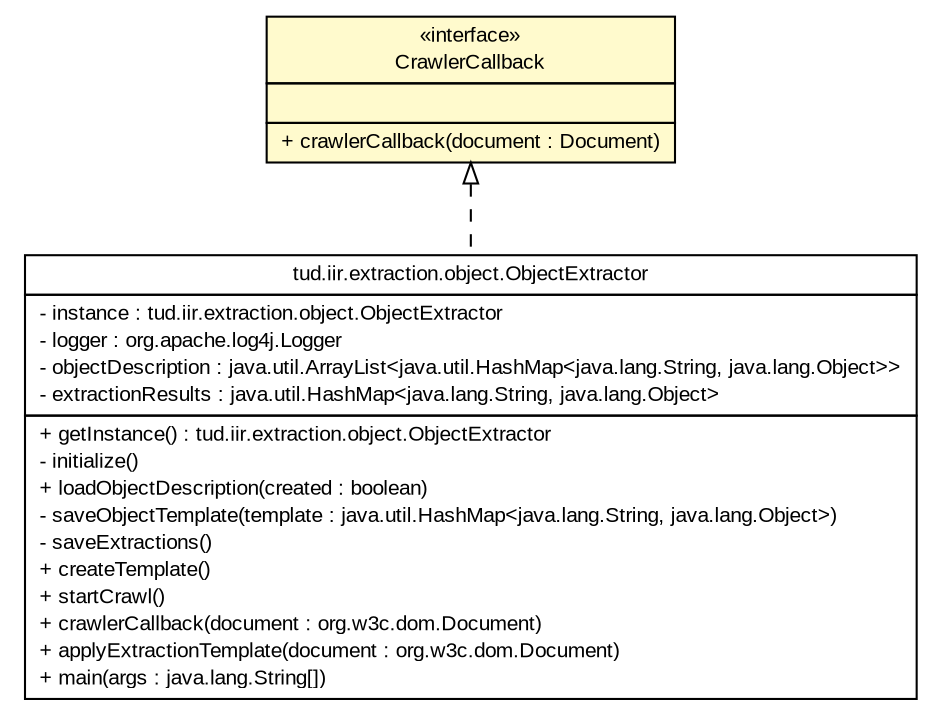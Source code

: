 #!/usr/local/bin/dot
#
# Class diagram 
# Generated by UMLGraph version 5.2 (http://www.umlgraph.org/)
#

digraph G {
	edge [fontname="arial",fontsize=10,labelfontname="arial",labelfontsize=10];
	node [fontname="arial",fontsize=10,shape=plaintext];
	nodesep=0.25;
	ranksep=0.5;
	// tud.iir.extraction.object.ObjectExtractor
	c56683 [label=<<table title="tud.iir.extraction.object.ObjectExtractor" border="0" cellborder="1" cellspacing="0" cellpadding="2" port="p" href="../extraction/object/ObjectExtractor.html">
		<tr><td><table border="0" cellspacing="0" cellpadding="1">
<tr><td align="center" balign="center"> tud.iir.extraction.object.ObjectExtractor </td></tr>
		</table></td></tr>
		<tr><td><table border="0" cellspacing="0" cellpadding="1">
<tr><td align="left" balign="left"> - instance : tud.iir.extraction.object.ObjectExtractor </td></tr>
<tr><td align="left" balign="left"> - logger : org.apache.log4j.Logger </td></tr>
<tr><td align="left" balign="left"> - objectDescription : java.util.ArrayList&lt;java.util.HashMap&lt;java.lang.String, java.lang.Object&gt;&gt; </td></tr>
<tr><td align="left" balign="left"> - extractionResults : java.util.HashMap&lt;java.lang.String, java.lang.Object&gt; </td></tr>
		</table></td></tr>
		<tr><td><table border="0" cellspacing="0" cellpadding="1">
<tr><td align="left" balign="left"> + getInstance() : tud.iir.extraction.object.ObjectExtractor </td></tr>
<tr><td align="left" balign="left"> - initialize() </td></tr>
<tr><td align="left" balign="left"> + loadObjectDescription(created : boolean) </td></tr>
<tr><td align="left" balign="left"> - saveObjectTemplate(template : java.util.HashMap&lt;java.lang.String, java.lang.Object&gt;) </td></tr>
<tr><td align="left" balign="left"> - saveExtractions() </td></tr>
<tr><td align="left" balign="left"> + createTemplate() </td></tr>
<tr><td align="left" balign="left"> + startCrawl() </td></tr>
<tr><td align="left" balign="left"> + crawlerCallback(document : org.w3c.dom.Document) </td></tr>
<tr><td align="left" balign="left"> + applyExtractionTemplate(document : org.w3c.dom.Document) </td></tr>
<tr><td align="left" balign="left"> + main(args : java.lang.String[]) </td></tr>
		</table></td></tr>
		</table>>, fontname="arial", fontcolor="black", fontsize=10.0];
	// tud.iir.web.CrawlerCallback
	c56804 [label=<<table title="tud.iir.web.CrawlerCallback" border="0" cellborder="1" cellspacing="0" cellpadding="2" port="p" bgcolor="lemonChiffon" href="./CrawlerCallback.html">
		<tr><td><table border="0" cellspacing="0" cellpadding="1">
<tr><td align="center" balign="center"> &#171;interface&#187; </td></tr>
<tr><td align="center" balign="center"> CrawlerCallback </td></tr>
		</table></td></tr>
		<tr><td><table border="0" cellspacing="0" cellpadding="1">
<tr><td align="left" balign="left">  </td></tr>
		</table></td></tr>
		<tr><td><table border="0" cellspacing="0" cellpadding="1">
<tr><td align="left" balign="left"> + crawlerCallback(document : Document) </td></tr>
		</table></td></tr>
		</table>>, fontname="arial", fontcolor="black", fontsize=10.0];
	//tud.iir.extraction.object.ObjectExtractor implements tud.iir.web.CrawlerCallback
	c56804:p -> c56683:p [dir=back,arrowtail=empty,style=dashed];
}

